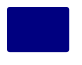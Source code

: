 @startuml

skinparam ClassBackgroundColor #Navy
skinparam ClassFontColor #Navy
skinparam ClassBorderColor #Navy

skinparam ClassStereotypeFontSize 0
skinparam CircledCharacterFontSize 0
skinparam CircledCharacterRadius 0
skinparam ClassBorderThickness 0
skinparam Shadowing false

class Dummy

@enduml